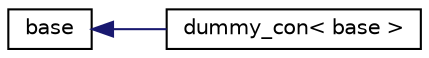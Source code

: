 digraph "Graphical Class Hierarchy"
{
  edge [fontname="Helvetica",fontsize="10",labelfontname="Helvetica",labelfontsize="10"];
  node [fontname="Helvetica",fontsize="10",shape=record];
  rankdir="LR";
  Node0 [label="base",height=0.2,width=0.4,color="black", fillcolor="white", style="filled",URL="$structbase.html"];
  Node0 -> Node1 [dir="back",color="midnightblue",fontsize="10",style="solid",fontname="Helvetica"];
  Node1 [label="dummy_con\< base \>",height=0.2,width=0.4,color="black", fillcolor="white", style="filled",URL="$structdummy__con.html"];
}
